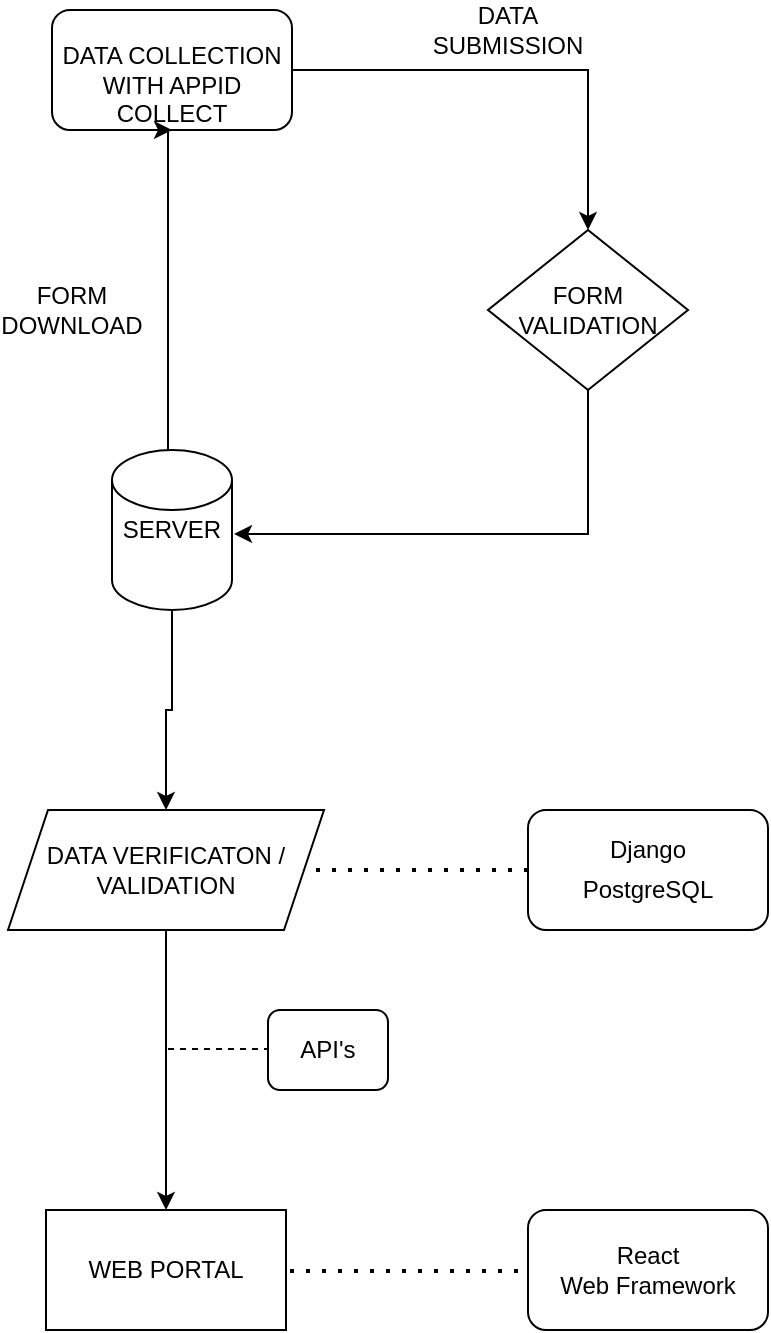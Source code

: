 <mxfile version="13.6.4" type="github">
  <diagram id="pfaJHHTp6QQMH2KvcKUB" name="Page-1">
    <mxGraphModel dx="1038" dy="587" grid="1" gridSize="10" guides="1" tooltips="1" connect="1" arrows="1" fold="1" page="1" pageScale="1" pageWidth="850" pageHeight="1100" math="0" shadow="0">
      <root>
        <mxCell id="0" />
        <mxCell id="1" parent="0" />
        <mxCell id="QOb43xEOl_D0wzUUbX27-1" style="edgeStyle=orthogonalEdgeStyle;rounded=0;orthogonalLoop=1;jettySize=auto;html=1;exitX=1;exitY=0.5;exitDx=0;exitDy=0;" parent="1" source="QOb43xEOl_D0wzUUbX27-2" target="QOb43xEOl_D0wzUUbX27-5" edge="1">
          <mxGeometry relative="1" as="geometry" />
        </mxCell>
        <mxCell id="QOb43xEOl_D0wzUUbX27-2" value="&lt;br&gt;DATA COLLECTION WITH APPID COLLECT" style="rounded=1;whiteSpace=wrap;html=1;" parent="1" vertex="1">
          <mxGeometry x="257" y="40" width="120" height="60" as="geometry" />
        </mxCell>
        <mxCell id="QOb43xEOl_D0wzUUbX27-3" style="edgeStyle=orthogonalEdgeStyle;rounded=0;orthogonalLoop=1;jettySize=auto;html=1;exitX=0.5;exitY=0;exitDx=0;exitDy=0;entryX=0.5;entryY=1;entryDx=0;entryDy=0;" parent="1" target="QOb43xEOl_D0wzUUbX27-2" edge="1">
          <mxGeometry relative="1" as="geometry">
            <mxPoint x="317" y="300" as="sourcePoint" />
            <Array as="points">
              <mxPoint x="315" y="300" />
            </Array>
          </mxGeometry>
        </mxCell>
        <mxCell id="QOb43xEOl_D0wzUUbX27-4" style="edgeStyle=orthogonalEdgeStyle;rounded=0;orthogonalLoop=1;jettySize=auto;html=1;exitX=0.5;exitY=1;exitDx=0;exitDy=0;entryX=1.017;entryY=0.525;entryDx=0;entryDy=0;entryPerimeter=0;" parent="1" source="QOb43xEOl_D0wzUUbX27-5" target="QOb43xEOl_D0wzUUbX27-7" edge="1">
          <mxGeometry relative="1" as="geometry" />
        </mxCell>
        <mxCell id="QOb43xEOl_D0wzUUbX27-5" value="FORM VALIDATION" style="rhombus;whiteSpace=wrap;html=1;" parent="1" vertex="1">
          <mxGeometry x="475" y="150" width="100" height="80" as="geometry" />
        </mxCell>
        <mxCell id="QOb43xEOl_D0wzUUbX27-6" value="" style="edgeStyle=orthogonalEdgeStyle;rounded=0;orthogonalLoop=1;jettySize=auto;html=1;" parent="1" source="QOb43xEOl_D0wzUUbX27-7" target="QOb43xEOl_D0wzUUbX27-11" edge="1">
          <mxGeometry relative="1" as="geometry" />
        </mxCell>
        <mxCell id="QOb43xEOl_D0wzUUbX27-7" value="SERVER" style="shape=cylinder2;whiteSpace=wrap;html=1;boundedLbl=1;backgroundOutline=1;size=15;" parent="1" vertex="1">
          <mxGeometry x="287" y="260" width="60" height="80" as="geometry" />
        </mxCell>
        <mxCell id="QOb43xEOl_D0wzUUbX27-8" value="FORM DOWNLOAD" style="text;html=1;strokeColor=none;fillColor=none;align=center;verticalAlign=middle;whiteSpace=wrap;rounded=0;" parent="1" vertex="1">
          <mxGeometry x="247" y="180" width="40" height="20" as="geometry" />
        </mxCell>
        <mxCell id="QOb43xEOl_D0wzUUbX27-9" value="DATA SUBMISSION" style="text;html=1;strokeColor=none;fillColor=none;align=center;verticalAlign=middle;whiteSpace=wrap;rounded=0;" parent="1" vertex="1">
          <mxGeometry x="465" y="40" width="40" height="20" as="geometry" />
        </mxCell>
        <mxCell id="QOb43xEOl_D0wzUUbX27-10" value="" style="edgeStyle=orthogonalEdgeStyle;rounded=0;orthogonalLoop=1;jettySize=auto;html=1;" parent="1" source="QOb43xEOl_D0wzUUbX27-11" target="QOb43xEOl_D0wzUUbX27-12" edge="1">
          <mxGeometry relative="1" as="geometry" />
        </mxCell>
        <mxCell id="QOb43xEOl_D0wzUUbX27-11" value="DATA VERIFICATON / VALIDATION" style="shape=parallelogram;perimeter=parallelogramPerimeter;whiteSpace=wrap;html=1;fixedSize=1;" parent="1" vertex="1">
          <mxGeometry x="235" y="440" width="158" height="60" as="geometry" />
        </mxCell>
        <mxCell id="QOb43xEOl_D0wzUUbX27-12" value="WEB PORTAL" style="whiteSpace=wrap;html=1;" parent="1" vertex="1">
          <mxGeometry x="254" y="640" width="120" height="60" as="geometry" />
        </mxCell>
        <mxCell id="QOb43xEOl_D0wzUUbX27-13" value="" style="rounded=1;whiteSpace=wrap;html=1;" parent="1" vertex="1">
          <mxGeometry x="495" y="440" width="120" height="60" as="geometry" />
        </mxCell>
        <mxCell id="QOb43xEOl_D0wzUUbX27-15" value="" style="endArrow=none;dashed=1;html=1;dashPattern=1 3;strokeWidth=2;exitX=0;exitY=0.5;exitDx=0;exitDy=0;entryX=1;entryY=0.5;entryDx=0;entryDy=0;" parent="1" source="QOb43xEOl_D0wzUUbX27-13" target="QOb43xEOl_D0wzUUbX27-11" edge="1">
          <mxGeometry width="50" height="50" relative="1" as="geometry">
            <mxPoint x="585" y="500" as="sourcePoint" />
            <mxPoint x="635" y="450" as="targetPoint" />
          </mxGeometry>
        </mxCell>
        <mxCell id="QOb43xEOl_D0wzUUbX27-21" value="Django" style="text;html=1;strokeColor=none;fillColor=none;align=center;verticalAlign=middle;whiteSpace=wrap;rounded=0;" parent="1" vertex="1">
          <mxGeometry x="535" y="450" width="40" height="20" as="geometry" />
        </mxCell>
        <mxCell id="QOb43xEOl_D0wzUUbX27-22" value="PostgreSQL" style="text;html=1;strokeColor=none;fillColor=none;align=center;verticalAlign=middle;whiteSpace=wrap;rounded=0;" parent="1" vertex="1">
          <mxGeometry x="535" y="470" width="40" height="20" as="geometry" />
        </mxCell>
        <mxCell id="SWpALoQGDCKQkqJ6QlAJ-2" value="&lt;div&gt;React &lt;br&gt;&lt;/div&gt;&lt;div&gt;Web Framework&lt;/div&gt;" style="rounded=1;whiteSpace=wrap;html=1;" parent="1" vertex="1">
          <mxGeometry x="495" y="640" width="120" height="60" as="geometry" />
        </mxCell>
        <mxCell id="SWpALoQGDCKQkqJ6QlAJ-3" value="" style="endArrow=none;dashed=1;html=1;dashPattern=1 3;strokeWidth=2;" parent="1" edge="1">
          <mxGeometry width="50" height="50" relative="1" as="geometry">
            <mxPoint x="376" y="670.5" as="sourcePoint" />
            <mxPoint x="496" y="670.5" as="targetPoint" />
            <Array as="points">
              <mxPoint x="426" y="670.5" />
            </Array>
          </mxGeometry>
        </mxCell>
        <mxCell id="EjvzaL_LzwF72cYkXD4--1" value="API&#39;s" style="rounded=1;whiteSpace=wrap;html=1;" vertex="1" parent="1">
          <mxGeometry x="365" y="540" width="60" height="40" as="geometry" />
        </mxCell>
        <mxCell id="EjvzaL_LzwF72cYkXD4--2" value="" style="endArrow=none;dashed=1;html=1;" edge="1" parent="1">
          <mxGeometry width="50" height="50" relative="1" as="geometry">
            <mxPoint x="315" y="559.5" as="sourcePoint" />
            <mxPoint x="365" y="559.5" as="targetPoint" />
          </mxGeometry>
        </mxCell>
      </root>
    </mxGraphModel>
  </diagram>
</mxfile>
